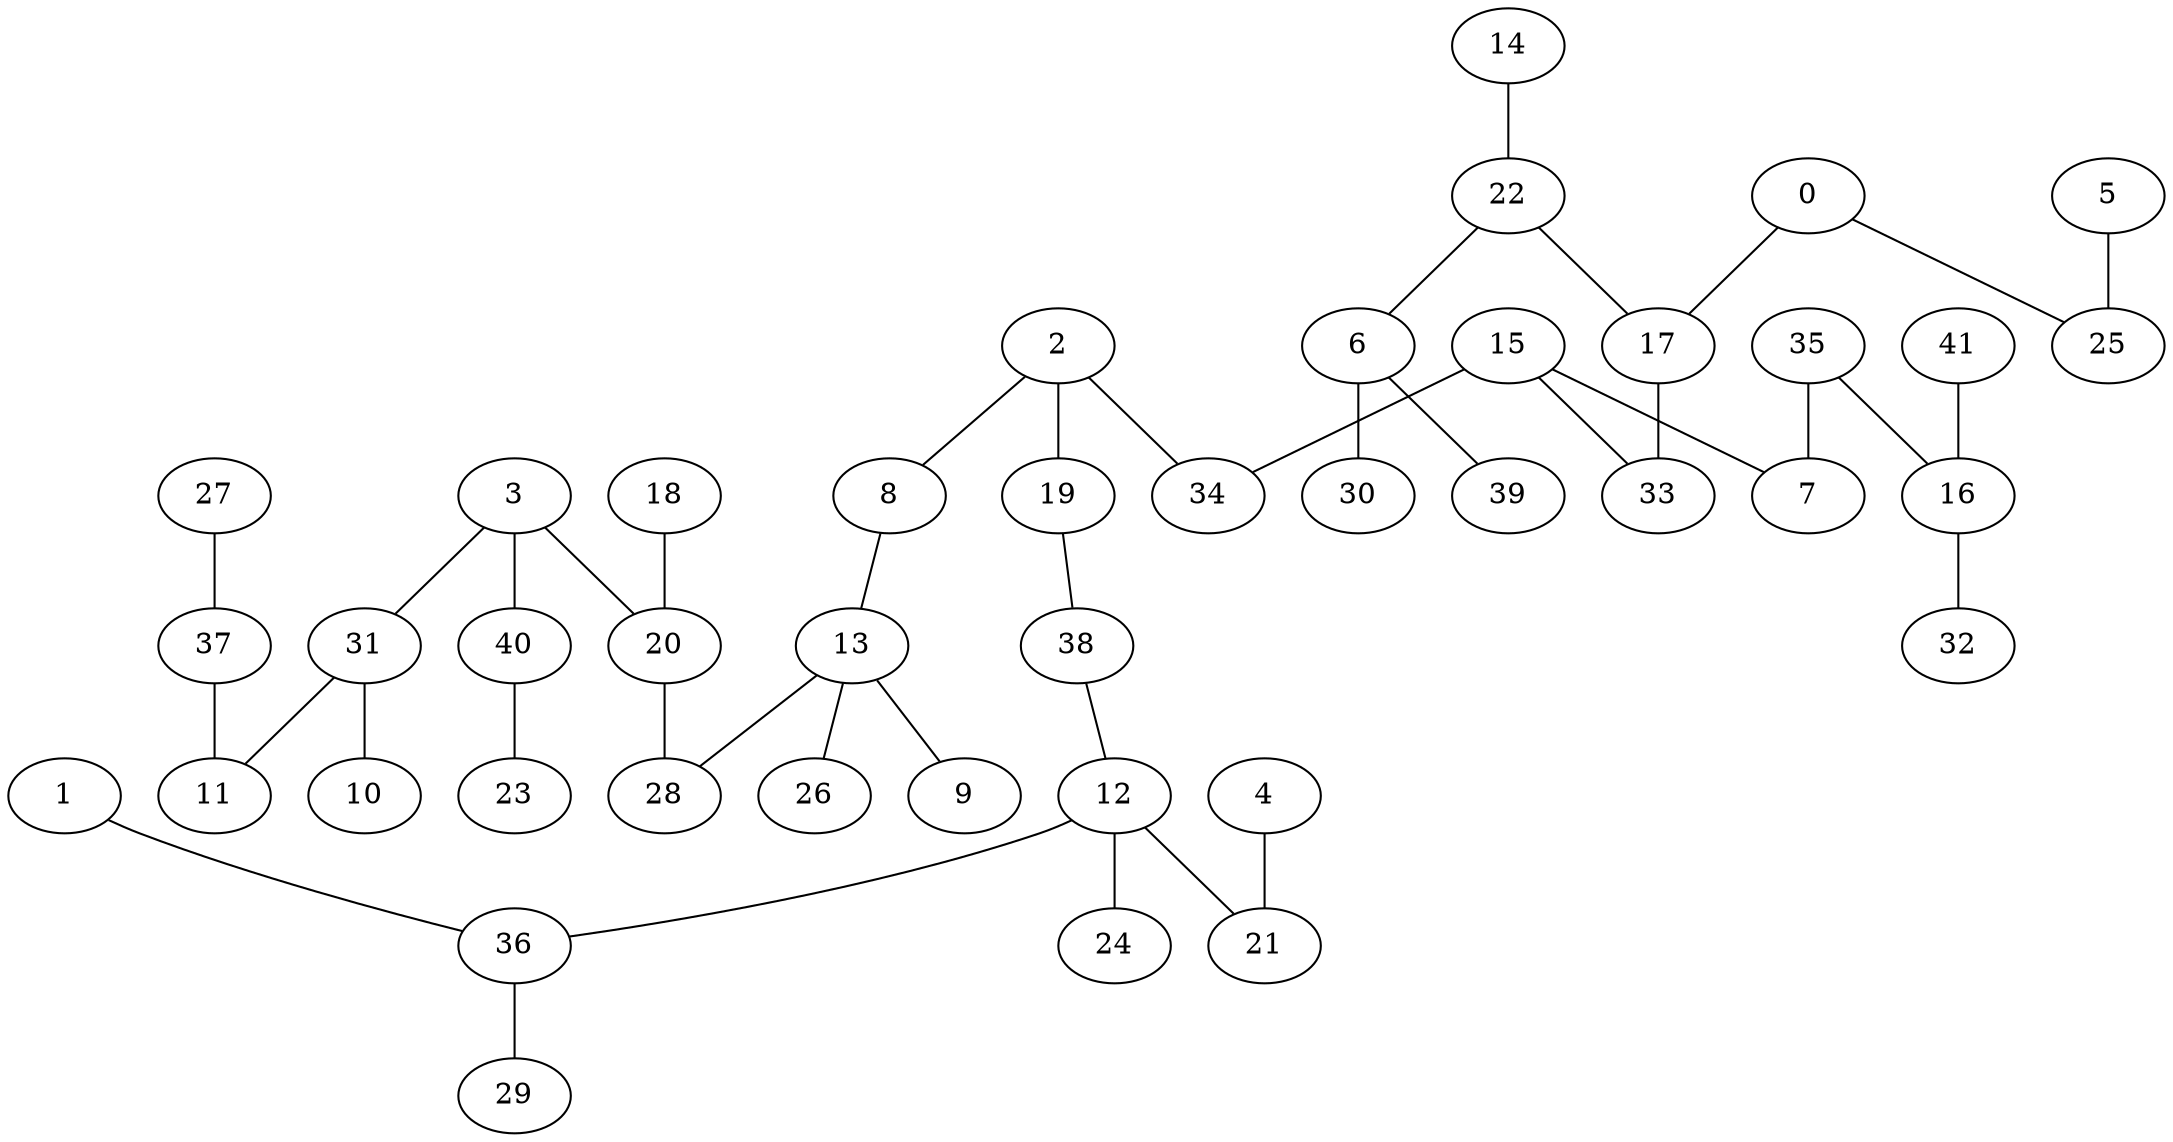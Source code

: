 graph {
2;
8;
13;
15;
19;
34;
35;
38;
0;
14;
22;
1;
12;
36;
3;
18;
20;
28;
31;
40;
4;
21;
26;
6;
30;
39;
7;
9;
29;
10;
23;
27;
37;
5;
17;
25;
33;
41;
16;
32;
24;
11;
2 -- 34;
2 -- 8;
2 -- 19;
8 -- 13;
13 -- 9;
13 -- 28;
13 -- 26;
15 -- 34;
15 -- 7;
15 -- 33;
19 -- 38;
35 -- 7;
35 -- 16;
38 -- 12;
0 -- 25;
0 -- 17;
14 -- 22;
22 -- 17;
22 -- 6;
1 -- 36;
12 -- 21;
12 -- 24;
12 -- 36;
36 -- 29;
3 -- 20;
3 -- 40;
3 -- 31;
18 -- 20;
20 -- 28;
31 -- 10;
31 -- 11;
40 -- 23;
4 -- 21;
6 -- 30;
6 -- 39;
27 -- 37;
37 -- 11;
5 -- 25;
17 -- 33;
41 -- 16;
16 -- 32;
}
